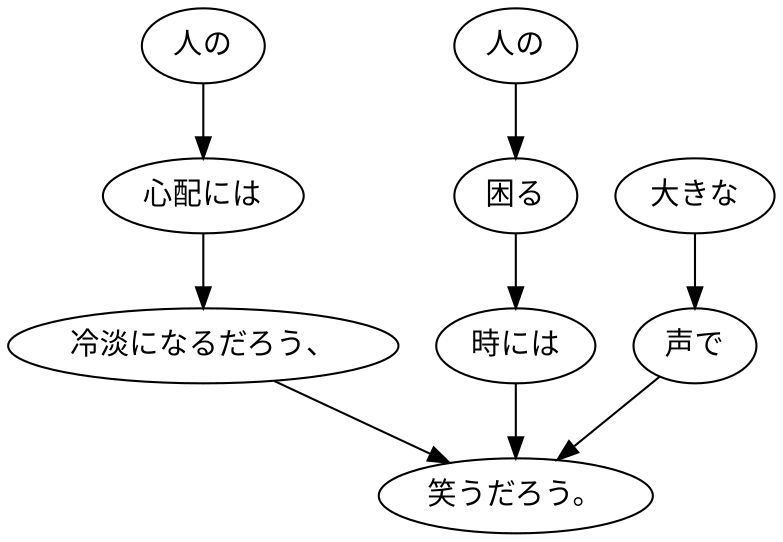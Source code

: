 digraph graph7407 {
	node0 [label="人の"];
	node1 [label="心配には"];
	node2 [label="冷淡になるだろう、"];
	node3 [label="人の"];
	node4 [label="困る"];
	node5 [label="時には"];
	node6 [label="大きな"];
	node7 [label="声で"];
	node8 [label="笑うだろう。"];
	node0 -> node1;
	node1 -> node2;
	node2 -> node8;
	node3 -> node4;
	node4 -> node5;
	node5 -> node8;
	node6 -> node7;
	node7 -> node8;
}
